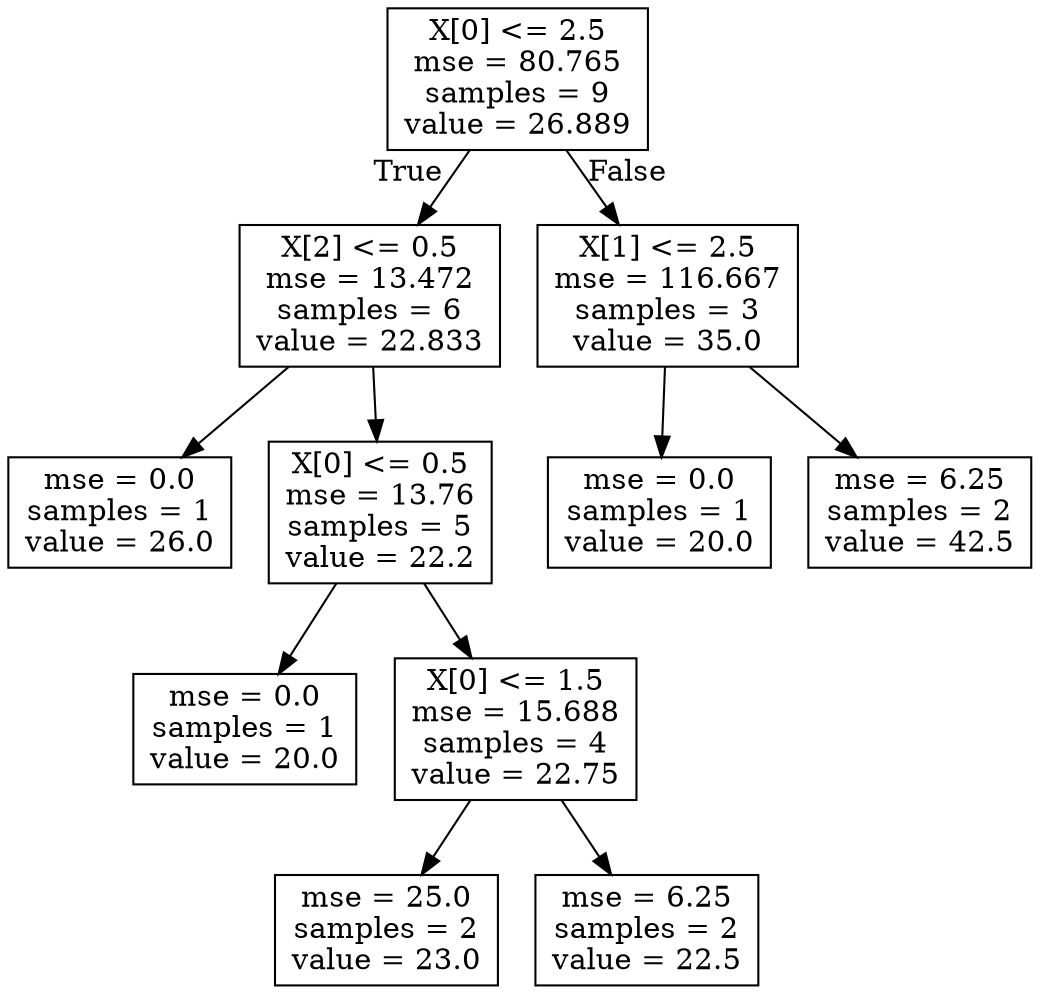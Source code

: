 digraph Tree {
node [shape=box] ;
0 [label="X[0] <= 2.5\nmse = 80.765\nsamples = 9\nvalue = 26.889"] ;
1 [label="X[2] <= 0.5\nmse = 13.472\nsamples = 6\nvalue = 22.833"] ;
0 -> 1 [labeldistance=2.5, labelangle=45, headlabel="True"] ;
2 [label="mse = 0.0\nsamples = 1\nvalue = 26.0"] ;
1 -> 2 ;
3 [label="X[0] <= 0.5\nmse = 13.76\nsamples = 5\nvalue = 22.2"] ;
1 -> 3 ;
4 [label="mse = 0.0\nsamples = 1\nvalue = 20.0"] ;
3 -> 4 ;
5 [label="X[0] <= 1.5\nmse = 15.688\nsamples = 4\nvalue = 22.75"] ;
3 -> 5 ;
6 [label="mse = 25.0\nsamples = 2\nvalue = 23.0"] ;
5 -> 6 ;
7 [label="mse = 6.25\nsamples = 2\nvalue = 22.5"] ;
5 -> 7 ;
8 [label="X[1] <= 2.5\nmse = 116.667\nsamples = 3\nvalue = 35.0"] ;
0 -> 8 [labeldistance=2.5, labelangle=-45, headlabel="False"] ;
9 [label="mse = 0.0\nsamples = 1\nvalue = 20.0"] ;
8 -> 9 ;
10 [label="mse = 6.25\nsamples = 2\nvalue = 42.5"] ;
8 -> 10 ;
}
